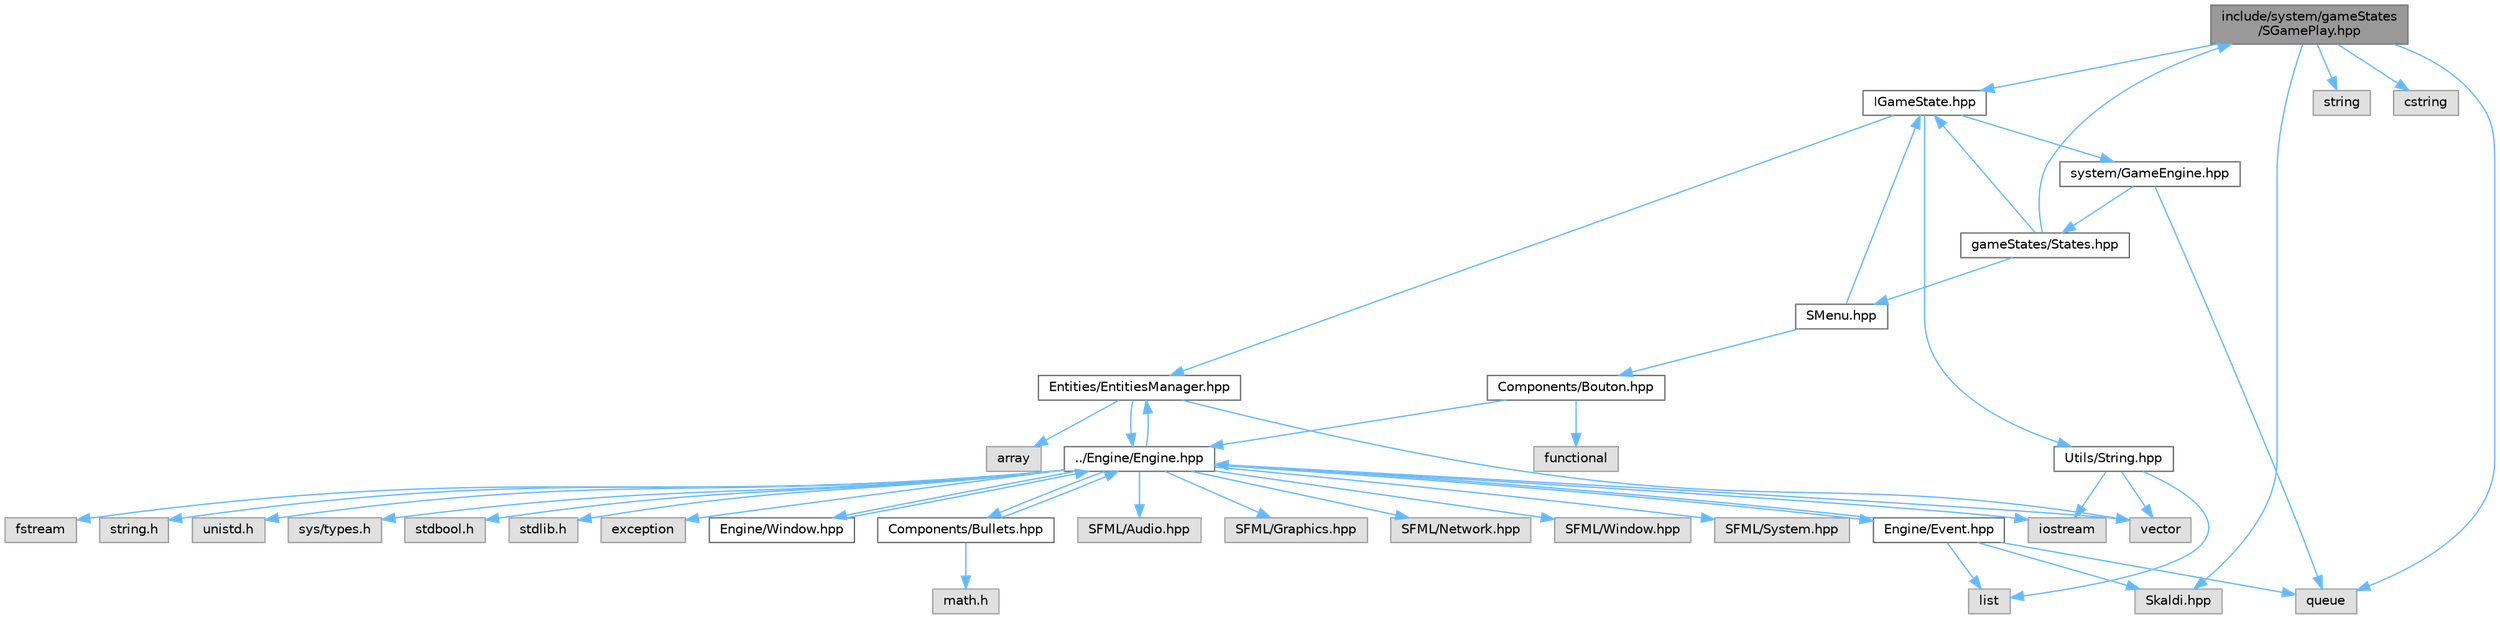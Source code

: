 digraph "include/system/gameStates/SGamePlay.hpp"
{
 // LATEX_PDF_SIZE
  bgcolor="transparent";
  edge [fontname=Helvetica,fontsize=10,labelfontname=Helvetica,labelfontsize=10];
  node [fontname=Helvetica,fontsize=10,shape=box,height=0.2,width=0.4];
  Node1 [label="include/system/gameStates\l/SGamePlay.hpp",height=0.2,width=0.4,color="gray40", fillcolor="grey60", style="filled", fontcolor="black",tooltip=" "];
  Node1 -> Node2 [color="steelblue1",style="solid"];
  Node2 [label="IGameState.hpp",height=0.2,width=0.4,color="grey40", fillcolor="white", style="filled",URL="$IGameState_8hpp.html",tooltip=" "];
  Node2 -> Node3 [color="steelblue1",style="solid"];
  Node3 [label="Entities/EntitiesManager.hpp",height=0.2,width=0.4,color="grey40", fillcolor="white", style="filled",URL="$EntitiesManager_8hpp.html",tooltip=" "];
  Node3 -> Node4 [color="steelblue1",style="solid"];
  Node4 [label="../Engine/Engine.hpp",height=0.2,width=0.4,color="grey40", fillcolor="white", style="filled",URL="$Engine_8hpp.html",tooltip=" "];
  Node4 -> Node5 [color="steelblue1",style="solid"];
  Node5 [label="SFML/Audio.hpp",height=0.2,width=0.4,color="grey60", fillcolor="#E0E0E0", style="filled",tooltip=" "];
  Node4 -> Node6 [color="steelblue1",style="solid"];
  Node6 [label="SFML/Graphics.hpp",height=0.2,width=0.4,color="grey60", fillcolor="#E0E0E0", style="filled",tooltip=" "];
  Node4 -> Node7 [color="steelblue1",style="solid"];
  Node7 [label="SFML/Network.hpp",height=0.2,width=0.4,color="grey60", fillcolor="#E0E0E0", style="filled",tooltip=" "];
  Node4 -> Node8 [color="steelblue1",style="solid"];
  Node8 [label="SFML/Window.hpp",height=0.2,width=0.4,color="grey60", fillcolor="#E0E0E0", style="filled",tooltip=" "];
  Node4 -> Node9 [color="steelblue1",style="solid"];
  Node9 [label="SFML/System.hpp",height=0.2,width=0.4,color="grey60", fillcolor="#E0E0E0", style="filled",tooltip=" "];
  Node4 -> Node10 [color="steelblue1",style="solid"];
  Node10 [label="iostream",height=0.2,width=0.4,color="grey60", fillcolor="#E0E0E0", style="filled",tooltip=" "];
  Node4 -> Node11 [color="steelblue1",style="solid"];
  Node11 [label="fstream",height=0.2,width=0.4,color="grey60", fillcolor="#E0E0E0", style="filled",tooltip=" "];
  Node4 -> Node12 [color="steelblue1",style="solid"];
  Node12 [label="string.h",height=0.2,width=0.4,color="grey60", fillcolor="#E0E0E0", style="filled",tooltip=" "];
  Node4 -> Node13 [color="steelblue1",style="solid"];
  Node13 [label="unistd.h",height=0.2,width=0.4,color="grey60", fillcolor="#E0E0E0", style="filled",tooltip=" "];
  Node4 -> Node14 [color="steelblue1",style="solid"];
  Node14 [label="sys/types.h",height=0.2,width=0.4,color="grey60", fillcolor="#E0E0E0", style="filled",tooltip=" "];
  Node4 -> Node15 [color="steelblue1",style="solid"];
  Node15 [label="vector",height=0.2,width=0.4,color="grey60", fillcolor="#E0E0E0", style="filled",tooltip=" "];
  Node4 -> Node16 [color="steelblue1",style="solid"];
  Node16 [label="stdbool.h",height=0.2,width=0.4,color="grey60", fillcolor="#E0E0E0", style="filled",tooltip=" "];
  Node4 -> Node17 [color="steelblue1",style="solid"];
  Node17 [label="stdlib.h",height=0.2,width=0.4,color="grey60", fillcolor="#E0E0E0", style="filled",tooltip=" "];
  Node4 -> Node18 [color="steelblue1",style="solid"];
  Node18 [label="exception",height=0.2,width=0.4,color="grey60", fillcolor="#E0E0E0", style="filled",tooltip=" "];
  Node4 -> Node19 [color="steelblue1",style="solid"];
  Node19 [label="Engine/Window.hpp",height=0.2,width=0.4,color="grey40", fillcolor="white", style="filled",URL="$Window_8hpp.html",tooltip=" "];
  Node19 -> Node4 [color="steelblue1",style="solid"];
  Node4 -> Node20 [color="steelblue1",style="solid"];
  Node20 [label="Engine/Event.hpp",height=0.2,width=0.4,color="grey40", fillcolor="white", style="filled",URL="$Event_8hpp.html",tooltip=" "];
  Node20 -> Node4 [color="steelblue1",style="solid"];
  Node20 -> Node21 [color="steelblue1",style="solid"];
  Node21 [label="list",height=0.2,width=0.4,color="grey60", fillcolor="#E0E0E0", style="filled",tooltip=" "];
  Node20 -> Node22 [color="steelblue1",style="solid"];
  Node22 [label="queue",height=0.2,width=0.4,color="grey60", fillcolor="#E0E0E0", style="filled",tooltip=" "];
  Node20 -> Node23 [color="steelblue1",style="solid"];
  Node23 [label="Skaldi.hpp",height=0.2,width=0.4,color="grey60", fillcolor="#E0E0E0", style="filled",tooltip=" "];
  Node4 -> Node3 [color="steelblue1",style="solid"];
  Node4 -> Node24 [color="steelblue1",style="solid"];
  Node24 [label="Components/Bullets.hpp",height=0.2,width=0.4,color="grey40", fillcolor="white", style="filled",URL="$Bullets_8hpp.html",tooltip=" "];
  Node24 -> Node4 [color="steelblue1",style="solid"];
  Node24 -> Node25 [color="steelblue1",style="solid"];
  Node25 [label="math.h",height=0.2,width=0.4,color="grey60", fillcolor="#E0E0E0", style="filled",tooltip=" "];
  Node3 -> Node26 [color="steelblue1",style="solid"];
  Node26 [label="array",height=0.2,width=0.4,color="grey60", fillcolor="#E0E0E0", style="filled",tooltip=" "];
  Node3 -> Node15 [color="steelblue1",style="solid"];
  Node2 -> Node27 [color="steelblue1",style="solid"];
  Node27 [label="Utils/String.hpp",height=0.2,width=0.4,color="grey40", fillcolor="white", style="filled",URL="$String_8hpp.html",tooltip=" "];
  Node27 -> Node10 [color="steelblue1",style="solid"];
  Node27 -> Node21 [color="steelblue1",style="solid"];
  Node27 -> Node15 [color="steelblue1",style="solid"];
  Node2 -> Node28 [color="steelblue1",style="solid"];
  Node28 [label="system/GameEngine.hpp",height=0.2,width=0.4,color="grey40", fillcolor="white", style="filled",URL="$GameEngine_8hpp.html",tooltip=" "];
  Node28 -> Node29 [color="steelblue1",style="solid"];
  Node29 [label="gameStates/States.hpp",height=0.2,width=0.4,color="grey40", fillcolor="white", style="filled",URL="$States_8hpp.html",tooltip=" "];
  Node29 -> Node2 [color="steelblue1",style="solid"];
  Node29 -> Node30 [color="steelblue1",style="solid"];
  Node30 [label="SMenu.hpp",height=0.2,width=0.4,color="grey40", fillcolor="white", style="filled",URL="$SMenu_8hpp.html",tooltip=" "];
  Node30 -> Node2 [color="steelblue1",style="solid"];
  Node30 -> Node31 [color="steelblue1",style="solid"];
  Node31 [label="Components/Bouton.hpp",height=0.2,width=0.4,color="grey40", fillcolor="white", style="filled",URL="$Bouton_8hpp.html",tooltip="This namespace is for herite from components."];
  Node31 -> Node4 [color="steelblue1",style="solid"];
  Node31 -> Node32 [color="steelblue1",style="solid"];
  Node32 [label="functional",height=0.2,width=0.4,color="grey60", fillcolor="#E0E0E0", style="filled",tooltip=" "];
  Node29 -> Node1 [color="steelblue1",style="solid"];
  Node28 -> Node22 [color="steelblue1",style="solid"];
  Node1 -> Node22 [color="steelblue1",style="solid"];
  Node1 -> Node33 [color="steelblue1",style="solid"];
  Node33 [label="string",height=0.2,width=0.4,color="grey60", fillcolor="#E0E0E0", style="filled",tooltip=" "];
  Node1 -> Node34 [color="steelblue1",style="solid"];
  Node34 [label="cstring",height=0.2,width=0.4,color="grey60", fillcolor="#E0E0E0", style="filled",tooltip=" "];
  Node1 -> Node23 [color="steelblue1",style="solid"];
}
